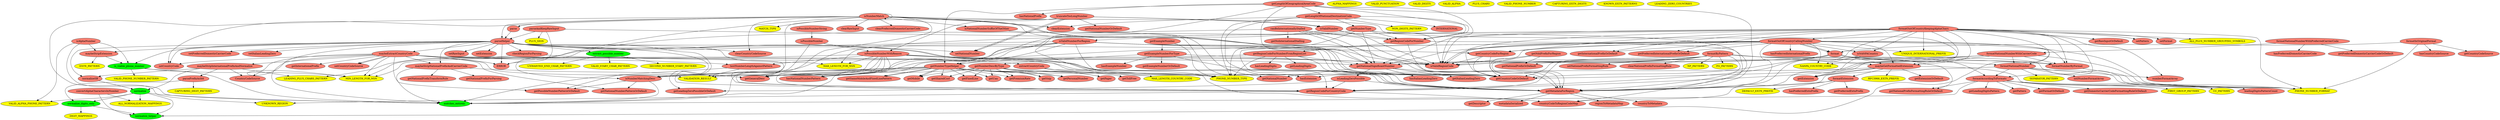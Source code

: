 digraph Dependencies {
  
  node [style=filled]
  
  /* Constants */
  node [fillcolor=yellow]
  MIN_LENGTH_FOR_NSN
  MAX_LENGTH_FOR_NSN
  MAX_LENGTH_COUNTRY_CODE
  UNKNOWN_REGION
  NANPA_COUNTRY_CODE
  PLUS_SIGN
  RFC3966_EXTN_PREFIX
  DIGIT_MAPPINGS
  ALPHA_MAPPINGS
  ALL_NORMALIZATION_MAPPINGS
  ALL_PLUS_NUMBER_GROUPING_SYMBOLS
  UNIQUE_INTERNATIONAL_PREFIX
  VALID_PUNCTUATION
  VALID_DIGITS
  VALID_ALPHA
  PLUS_CHARS
  LEADING_PLUS_CHARS_PATTERN
  SEPARATOR_PATTERN
  CAPTURING_DIGIT_PATTERN
  VALID_START_CHAR_PATTERN
  SECOND_NUMBER_START_PATTERN
  UNWANTED_END_CHAR_PATTERN
  VALID_ALPHA_PHONE_PATTERN
  VALID_PHONE_NUMBER
  DEFAULT_EXTN_PREFIX
  CAPTURING_EXTN_DIGITS
  KNOWN_EXTN_PATTERNS
  EXTN_PATTERN
  VALID_PHONE_NUMBER_PATTERN
  NON_DIGITS_PATTERN
  FIRST_GROUP_PATTERN
  LEADING_ZERO_COUNTRIES
  NP_PATTERN
  FG_PATTERN
  CC_PATTERN
  PHONE_NUMBER_FORMAT
  PHONE_NUMBER_TYPE
  MATCH_TYPE
  VALIDATION_RESULT
  
  /* Implemented */
  node [fillcolor=green]
  is_viable_phone_number
  normalize
  normalize_digits_only
  normalize_helper
  extract_possible_number
  matches_entirely
  
  /* Not yet implemented */
  node [fillcolor=salmon]
  
  extract_possible_number -> VALID_START_CHAR_PATTERN
  extract_possible_number -> UNWANTED_END_CHAR_PATTERN
  extract_possible_number -> SECOND_NUMBER_START_PATTERN
  
  is_viable_phone_number -> MIN_LENGTH_FOR_NSN
  is_viable_phone_number -> matches_entirely
  is_viable_phone_number -> VALID_PHONE_NUMBER_PATTERN
  
  normalize -> matches_entirely
  normalize -> VALID_ALPHA_PHONE_PATTERN
  normalize -> normalize_helper
  normalize -> ALL_NORMALIZATION_MAPPINGS
  normalize -> normalize_digits_only
  
  normalizeSB -> normalize
  
  normalize_digits_only -> normalize_helper
  normalize_digits_only -> DIGIT_MAPPINGS
  
  convertAlphaCharactersInNumber -> normalize_helper
  convertAlphaCharactersInNumber -> ALL_NORMALIZATION_MAPPINGS
  
  getLengthOfGeographicalAreaCode -> getRegionCodeForNumber
  getLengthOfGeographicalAreaCode -> isValidRegionCode
  getLengthOfGeographicalAreaCode -> getMetadataForRegion
  getLengthOfGeographicalAreaCode -> hasNationalPrefix
  getLengthOfGeographicalAreaCode -> getNumberTypeHelper
  getLengthOfGeographicalAreaCode -> getNationalSignificantNumber
  getLengthOfGeographicalAreaCode -> PHONE_NUMBER_TYPE
  getLengthOfGeographicalAreaCode -> getLengthOfNationalDestinationCode
  
  getLengthOfNationalDestinationCode -> hasExtension
  getLengthOfNationalDestinationCode -> clearExtension
  getLengthOfNationalDestinationCode -> INTERNATIONAL
  getLengthOfNationalDestinationCode -> NON_DIGITS_PATTERN
  getLengthOfNationalDestinationCode -> getRegionCodeForNumber
  getLengthOfNationalDestinationCode -> getNumberType
  getLengthOfNationalDestinationCode -> PHONE_NUMBER_TYPE
  
  normalize_helper
  
  isValidRegionCode
  
  format -> getCountryCodeOrDefault
  format -> getNationalSignificantNumber
  format -> PHONE_NUMBER_FORMAT
  format -> formatNumberByFormat
  format -> getRegionCodeForCountryCode
  format -> isValidRegionCode
  format -> maybeGetFormattedExtension
  format -> formatNationalNumber
  
  formatByPattern -> getCountryCodeOrDefault
  formatByPattern -> getNationalSignificantNumber
  formatByPattern -> getRegionCodeForCountryCode
  formatByPattern -> isValidRegionCode
  formatByPattern -> getNationalPrefixFormattingRuleOrDefault
  formatByPattern -> getMetadataForRegion
  formatByPattern -> getNationalPrefixOrDefault
  formatByPattern -> NP_PATTERN
  formatByPattern -> FG_PATTERN
  formatByPattern -> setNationalPrefixFormattingRule
  formatByPattern -> clearNationalPrefixFormattingRule
  formatByPattern -> maybeGetFormattedExtension
  formatByPattern -> formatAccordingToFormats
  formatByPattern -> formatNumberByFormat
  
  formatNationalNumberWithCarrierCode -> getCountryCodeOrDefault
  formatNationalNumberWithCarrierCode -> getNationalSignificantNumber
  formatNationalNumberWithCarrierCode -> getRegionCodeForCountryCode
  formatNationalNumberWithCarrierCode -> isValidRegionCode
  formatNationalNumberWithCarrierCode -> maybeGetFormattedExtension
  formatNationalNumberWithCarrierCode -> PHONE_NUMBER_FORMAT
  formatNationalNumberWithCarrierCode -> formatNationalNumber
  formatNationalNumberWithCarrierCode -> formatNumberByFormat
  
  formatNationalNumberWithPreferredCarrierCode -> formatNationalNumberWithCarrierCode
  formatNationalNumberWithPreferredCarrierCode -> hasPreferredDomesticCarrierCode
  formatNationalNumberWithPreferredCarrierCode -> getPreferredDomesticCarrierCodeOrDefault
  
  formatOutOfCountryCallingNumber -> isValidRegionCode
  formatOutOfCountryCallingNumber -> format
  formatOutOfCountryCallingNumber -> PHONE_NUMBER_FORMAT
  formatOutOfCountryCallingNumber -> getCountryCodeOrDefault
  formatOutOfCountryCallingNumber -> getRegionCodeForCountryCode
  formatOutOfCountryCallingNumber -> getNationalSignificantNumber
  formatOutOfCountryCallingNumber -> isValidRegionCode
  formatOutOfCountryCallingNumber -> NANPA_COUNTRY_CODE
  formatOutOfCountryCallingNumber -> isNANPACountry
  formatOutOfCountryCallingNumber -> format
  formatOutOfCountryCallingNumber -> getCountryCodeForRegion
  formatOutOfCountryCallingNumber -> formatNationalNumber
  formatOutOfCountryCallingNumber -> getMetadataForRegion
  formatOutOfCountryCallingNumber -> getInternationalPrefixOrDefault
  formatOutOfCountryCallingNumber -> maybeGetFormattedExtension
  formatOutOfCountryCallingNumber -> matches_entirely
  formatOutOfCountryCallingNumber -> UNIQUE_INTERNATIONAL_PREFIX
  formatOutOfCountryCallingNumber -> hasPreferredInternationalPrefix
  formatOutOfCountryCallingNumber -> getPreferredInternationalPrefixOrDefault
  formatOutOfCountryCallingNumber -> formatNumberByFormat
  
  formatInOriginalFormat -> hasCountryCodeSource
  formatInOriginalFormat -> format
  formatInOriginalFormat -> PHONE_NUMBER_FORMAT
  formatInOriginalFormat -> getCountryCodeSource
  
  formatOutOfCountryKeepingAlphaChars -> getRawInputOrDefault
  formatOutOfCountryKeepingAlphaChars -> formatOutOfCountryCallingNumber
  formatOutOfCountryKeepingAlphaChars -> getCountryCodeOrDefault
  formatOutOfCountryKeepingAlphaChars -> getRegionCodeForCountryCode
  formatOutOfCountryKeepingAlphaChars -> isValidRegionCode
  formatOutOfCountryKeepingAlphaChars -> normalize_helper
  formatOutOfCountryKeepingAlphaChars -> ALL_PLUS_NUMBER_GROUPING_SYMBOLS
  formatOutOfCountryKeepingAlphaChars -> getNationalSignificantNumber
  formatOutOfCountryKeepingAlphaChars -> getMetadataForRegion
  formatOutOfCountryKeepingAlphaChars -> NANPA_COUNTRY_CODE
  formatOutOfCountryKeepingAlphaChars -> isNANPACountry
  formatOutOfCountryKeepingAlphaChars -> getCountryCodeForRegion
  formatOutOfCountryKeepingAlphaChars -> numberFormatArray
  formatOutOfCountryKeepingAlphaChars -> setPattern
  formatOutOfCountryKeepingAlphaChars -> setFormat
  formatOutOfCountryKeepingAlphaChars -> formatAccordingToFormats
  formatOutOfCountryKeepingAlphaChars -> PHONE_NUMBER_FORMAT
  formatOutOfCountryKeepingAlphaChars -> getInternationalPrefixOrDefault
  formatOutOfCountryKeepingAlphaChars -> matches_entirely
  formatOutOfCountryKeepingAlphaChars -> UNIQUE_INTERNATIONAL_PREFIX
  formatOutOfCountryKeepingAlphaChars -> getPreferredInternationalPrefixOrDefault
  formatOutOfCountryKeepingAlphaChars -> maybeGetFormattedExtension
  formatOutOfCountryKeepingAlphaChars -> formatNumberByFormat
  
  getNationalSignificantNumber -> getNationalNumber
  getNationalSignificantNumber -> hasItalianLeadingZero
  getNationalSignificantNumber -> getItalianLeadingZero
  getNationalSignificantNumber -> isLeadingZeroPossible
  getNationalSignificantNumber -> getCountryCodeOrDefault
  
  formatNumberByFormat -> PHONE_NUMBER_FORMAT
  
  formatNationalNumber -> getMetadataForRegion
  formatNationalNumber -> intlNumberFormatArray
  formatNationalNumber -> PHONE_NUMBER_FORMAT
  formatNationalNumber -> numberFormatArray
  formatNationalNumber -> formatAccordingToFormats
  formatNationalNumber -> SEPARATOR_PATTERN
  
  formatAccordingToFormats -> leadingDigitsPatternCount
  formatAccordingToFormats -> getLeadingDigitsPattern
  formatAccordingToFormats -> getPattern
  formatAccordingToFormats -> matches_entirely
  formatAccordingToFormats -> getFormatOrDefault
  formatAccordingToFormats -> getDomesticCarrierCodeFormattingRuleOrDefault
  formatAccordingToFormats -> PHONE_NUMBER_FORMAT
  formatAccordingToFormats -> CC_PATTERN
  formatAccordingToFormats -> FIRST_GROUP_PATTERN
  formatAccordingToFormats -> getNationalPrefixFormattingRuleOrDefault
  
  getExampleNumber -> getExampleNumberForType
  getExampleNumber -> PHONE_NUMBER_TYPE
  
  getExampleNumberForType -> isValidRegionCode
  getExampleNumberForType -> getNumberDescByType
  getExampleNumberForType -> getMetadataForRegion
  getExampleNumberForType -> hasExampleNumber
  getExampleNumberForType -> getExampleNumberOrDefault
  
  maybeGetFormattedExtension -> hasExtension
  maybeGetFormattedExtension -> getExtension
  maybeGetFormattedExtension -> PHONE_NUMBER_FORMAT
  maybeGetFormattedExtension -> RFC3966_EXTN_PREFIX
  maybeGetFormattedExtension -> getExtension
  maybeGetFormattedExtension -> formatExtension
  maybeGetFormattedExtension -> getExtensionOrDefault
  
  formatExtension -> getMetadataForRegion
  formatExtension -> hasPreferredExtnPrefix
  formatExtension -> getPreferredExtnPrefix
  formatExtension -> DEFAULT_EXTN_PREFIX
  
  getNumberDescByType -> PHONE_NUMBER_TYPE
  getNumberDescByType -> getPremiumRate
  getNumberDescByType -> getTollFree
  getNumberDescByType -> getMobile
  getNumberDescByType -> getFixedLine
  getNumberDescByType -> getSharedCost
  getNumberDescByType -> getVoip
  getNumberDescByType -> getPersonalNumber
  getNumberDescByType -> getPager
  getNumberDescByType -> getUan
  getNumberDescByType -> getGeneralDesc
  
  getNumberType -> getRegionCodeForNumber
  getNumberType -> isValidRegionCode
  getNumberType -> PHONE_NUMBER_TYPE
  getNumberType -> getNationalSignificantNumber
  getNumberType -> getNumberTypeHelper
  getNumberType -> getMetadataForRegion
  
  getNumberTypeHelper -> getGeneralDesc
  getNumberTypeHelper -> hasNationalNumberPattern
  getNumberTypeHelper -> isNumberMatchingDesc
  getNumberTypeHelper -> PHONE_NUMBER_TYPE
  getNumberTypeHelper -> getPremiumRate
  getNumberTypeHelper -> getTollFree
  getNumberTypeHelper -> getSharedCost
  getNumberTypeHelper -> getVoip
  getNumberTypeHelper -> getPersonalNumber
  getNumberTypeHelper -> getPager
  getNumberTypeHelper -> getUan
  getNumberTypeHelper -> isNumberMatchingDesc
  getNumberTypeHelper -> getFixedLine
  getNumberTypeHelper -> getSameMobileAndFixedLinePattern
  getNumberTypeHelper -> getMobile
  getNumberTypeHelper -> getSameMobileAndFixedLinePattern
  getNumberTypeHelper -> isNumberMatchingDesc
  getNumberTypeHelper -> getMobile
  
  getMetadataForRegion -> regionToMetadataMap
  getMetadataForRegion -> countryToMetadata
  getMetadataForRegion -> getDescriptor
  getMetadataForRegion -> metadataSerialized
  
  isNumberMatchingDesc -> matches_entirely
  isNumberMatchingDesc -> getPossibleNumberPatternOrDefault
  isNumberMatchingDesc -> getNationalNumberPatternOrDefault
  
  isValidNumber -> getRegionCodeForNumber
  isValidNumber -> isValidRegionCode
  isValidNumber -> isValidNumberForRegion
  
  isValidNumberForRegion -> getCountryCodeOrDefault
  isValidNumberForRegion -> getCountryCodeForRegion
  isValidNumberForRegion -> getMetadataForRegion
  isValidNumberForRegion -> getGeneralDesc
  isValidNumberForRegion -> getNationalSignificantNumber
  isValidNumberForRegion -> hasNationalNumberPattern
  isValidNumberForRegion -> MIN_LENGTH_FOR_NSN
  isValidNumberForRegion -> MAX_LENGTH_FOR_NSN
  isValidNumberForRegion -> getNumberTypeHelper
  isValidNumberForRegion -> PHONE_NUMBER_TYPE
  
  getRegionCodeForNumber -> getCountryCodeOrDefault
  getRegionCodeForNumber -> countryCodeToRegionCodeMap
  getRegionCodeForNumber -> getRegionCodeForNumberFromRegionList
  
  getRegionCodeForNumberFromRegionList -> getNationalSignificantNumber
  getRegionCodeForNumberFromRegionList -> getMetadataForRegion
  getRegionCodeForNumberFromRegionList -> hasLeadingDigits
  getRegionCodeForNumberFromRegionList -> getLeadingDigits
  getRegionCodeForNumberFromRegionList -> getNumberTypeHelper
  getRegionCodeForNumberFromRegionList -> PHONE_NUMBER_TYPE
  
  getRegionCodeForCountryCode -> countryCodeToRegionCodeMap
  getRegionCodeForCountryCode -> UNKNOWN_REGION
  
  getCountryCodeForRegion -> isValidRegionCode
  getCountryCodeForRegion -> getMetadataForRegion
  getCountryCodeForRegion -> getCountryCodeOrDefault
  
  getNddPrefixForRegion -> isValidRegionCode
  getNddPrefixForRegion -> getMetadataForRegion
  getNddPrefixForRegion -> getNationalPrefixOrDefault
  
  isNANPACountry -> countryCodeToRegionCodeMap
  isNANPACountry -> NANPA_COUNTRY_CODE
  
  isLeadingZeroPossible -> getMetadataForRegion
  isLeadingZeroPossible -> getRegionCodeForCountryCode
  isLeadingZeroPossible -> getLeadingZeroPossibleOrDefault
  
  isAlphaNumber -> is_viable_phone_number
  isAlphaNumber -> maybeStripExtension
  isAlphaNumber -> matches_entirely
  isAlphaNumber -> VALID_ALPHA_PHONE_PATTERN
  
  isPossibleNumber -> isPossibleNumberWithReason
  isPossibleNumber -> VALIDATION_RESULT
  
  testNumberLengthAgainstPattern -> matches_entirely
  testNumberLengthAgainstPattern -> VALIDATION_RESULT
  
  isPossibleNumberWithReason -> getNationalSignificantNumber
  isPossibleNumberWithReason -> getCountryCodeOrDefault
  isPossibleNumberWithReason -> getRegionCodeForCountryCode
  isPossibleNumberWithReason -> isValidRegionCode
  isPossibleNumberWithReason -> VALIDATION_RESULT
  isPossibleNumberWithReason -> getMetadataForRegion
  isPossibleNumberWithReason -> getGeneralDesc
  isPossibleNumberWithReason -> hasNationalNumberPattern
  isPossibleNumberWithReason -> MIN_LENGTH_FOR_NSN
  isPossibleNumberWithReason -> MAX_LENGTH_FOR_NSN
  isPossibleNumberWithReason -> getPossibleNumberPatternOrDefault
  isPossibleNumberWithReason -> testNumberLengthAgainstPattern
  
  isPossibleNumberString -> isPossibleNumber
  
  truncateTooLongNumber -> isValidNumber
  truncateTooLongNumber -> getNationalNumberOrDefault
  truncateTooLongNumber -> setNationalNumber
  truncateTooLongNumber -> isPossibleNumberWithReason
  truncateTooLongNumber -> VALIDATION_RESULT
  truncateTooLongNumber -> isValidNumber
  truncateTooLongNumber -> setNationalNumber
  
  extractCountryCode -> MAX_LENGTH_COUNTRY_CODE
  extractCountryCode -> countryCodeToRegionCodeMap
  
  maybeExtractCountryCode -> getInternationalPrefix
  maybeExtractCountryCode -> maybeStripInternationalPrefixAndNormalize
  maybeExtractCountryCode -> setCountryCodeSource
  maybeExtractCountryCode -> CountryCodeSource
  maybeExtractCountryCode -> MIN_LENGTH_FOR_NSN
  maybeExtractCountryCode -> ERROR
  maybeExtractCountryCode -> extractCountryCode
  maybeExtractCountryCode -> setCountryCode
  maybeExtractCountryCode -> getCountryCodeOrDefault
  maybeExtractCountryCode -> getGeneralDesc
  maybeExtractCountryCode -> getNationalNumberPatternOrDefault
  maybeExtractCountryCode -> maybeStripNationalPrefixAndCarrierCode
  maybeExtractCountryCode -> getPossibleNumberPatternOrDefault
  maybeExtractCountryCode -> matches_entirely
  maybeExtractCountryCode -> testNumberLengthAgainstPattern
  maybeExtractCountryCode -> VALIDATION_RESULT
  maybeExtractCountryCode -> setCountryCodeSource
  
  parsePrefixAsIdd -> CAPTURING_DIGIT_PATTERN
  parsePrefixAsIdd -> normalize_digits_only
  
  maybeStripInternationalPrefixAndNormalize -> CountryCodeSource
  maybeStripInternationalPrefixAndNormalize -> LEADING_PLUS_CHARS_PATTERN
  maybeStripInternationalPrefixAndNormalize -> normalize
  maybeStripInternationalPrefixAndNormalize -> parsePrefixAsIdd
  maybeStripInternationalPrefixAndNormalize -> normalizeSB
  
  maybeStripNationalPrefixAndCarrierCode -> getNationalPrefixForParsing
  maybeStripNationalPrefixAndCarrierCode -> getGeneralDesc
  maybeStripNationalPrefixAndCarrierCode -> getNationalPrefixTransformRule
  maybeStripNationalPrefixAndCarrierCode -> matches_entirely
  
  maybeStripExtension -> EXTN_PATTERN
  maybeStripExtension -> is_viable_phone_number
  
  checkRegionForParsing -> isValidRegionCode
  checkRegionForParsing -> LEADING_PLUS_CHARS_PATTERN
  
  parse -> parseHelper
  
  parseAndKeepRawInput -> isValidRegionCode
  parseAndKeepRawInput -> PLUS_SIGN
  parseAndKeepRawInput -> ERROR
  parseAndKeepRawInput -> parseHelper
  
  parseHelper -> ERROR
  parseHelper -> extract_possible_number
  parseHelper -> is_viable_phone_number
  parseHelper -> checkRegionForParsing
  parseHelper -> setRawInput
  parseHelper -> maybeStripExtension
  parseHelper -> setExtension
  parseHelper -> getMetadataForRegion
  parseHelper -> maybeExtractCountryCode
  parseHelper -> getRegionCodeForCountryCode
  parseHelper -> getMetadataForRegion
  parseHelper -> normalizeSB
  parseHelper -> getCountryCodeOrDefault
  parseHelper -> setCountryCode
  parseHelper -> clearCountryCodeSource
  parseHelper -> MIN_LENGTH_FOR_NSN
  parseHelper -> maybeStripNationalPrefixAndCarrierCode
  parseHelper -> setPreferredDomesticCarrierCode
  parseHelper -> MAX_LENGTH_FOR_NSN
  parseHelper -> getLeadingZeroPossibleOrDefault
  parseHelper -> setItalianLeadingZero
  parseHelper -> setNationalNumber
  
  isNumberMatch -> UNKNOWN_REGION
  isNumberMatch -> ERROR
  isNumberMatch -> MATCH_TYPE
  isNumberMatch -> getRegionCodeForCountryCode
  isNumberMatch -> getCountryCodeOrDefault
  isNumberMatch -> parse
  isNumberMatch -> parseHelper
  isNumberMatch -> isNumberMatch
  isNumberMatch -> clearRawInput
  isNumberMatch -> clearCountryCodeSource
  isNumberMatch -> clearPreferredDomesticCarrierCode
  isNumberMatch -> hasExtension
  isNumberMatch -> getExtension
  isNumberMatch -> clearExtension
  isNumberMatch -> getCountryCodeOrDefault
  isNumberMatch -> isNationalNumberSuffixOfTheOther
  isNumberMatch -> setCountryCode
  
  isNationalNumberSuffixOfTheOther -> getNationalNumber
  
  canBeInternationallyDialled -> getRegionCodeForNumber
  canBeInternationallyDialled -> getNationalSignificantNumber
  canBeInternationallyDialled -> isValidRegionCode
  canBeInternationallyDialled -> getMetadataForRegion
  canBeInternationallyDialled -> isNumberMatchingDesc
  canBeInternationallyDialled -> getNoInternationalDialling
  
  matches_entirely
  
}